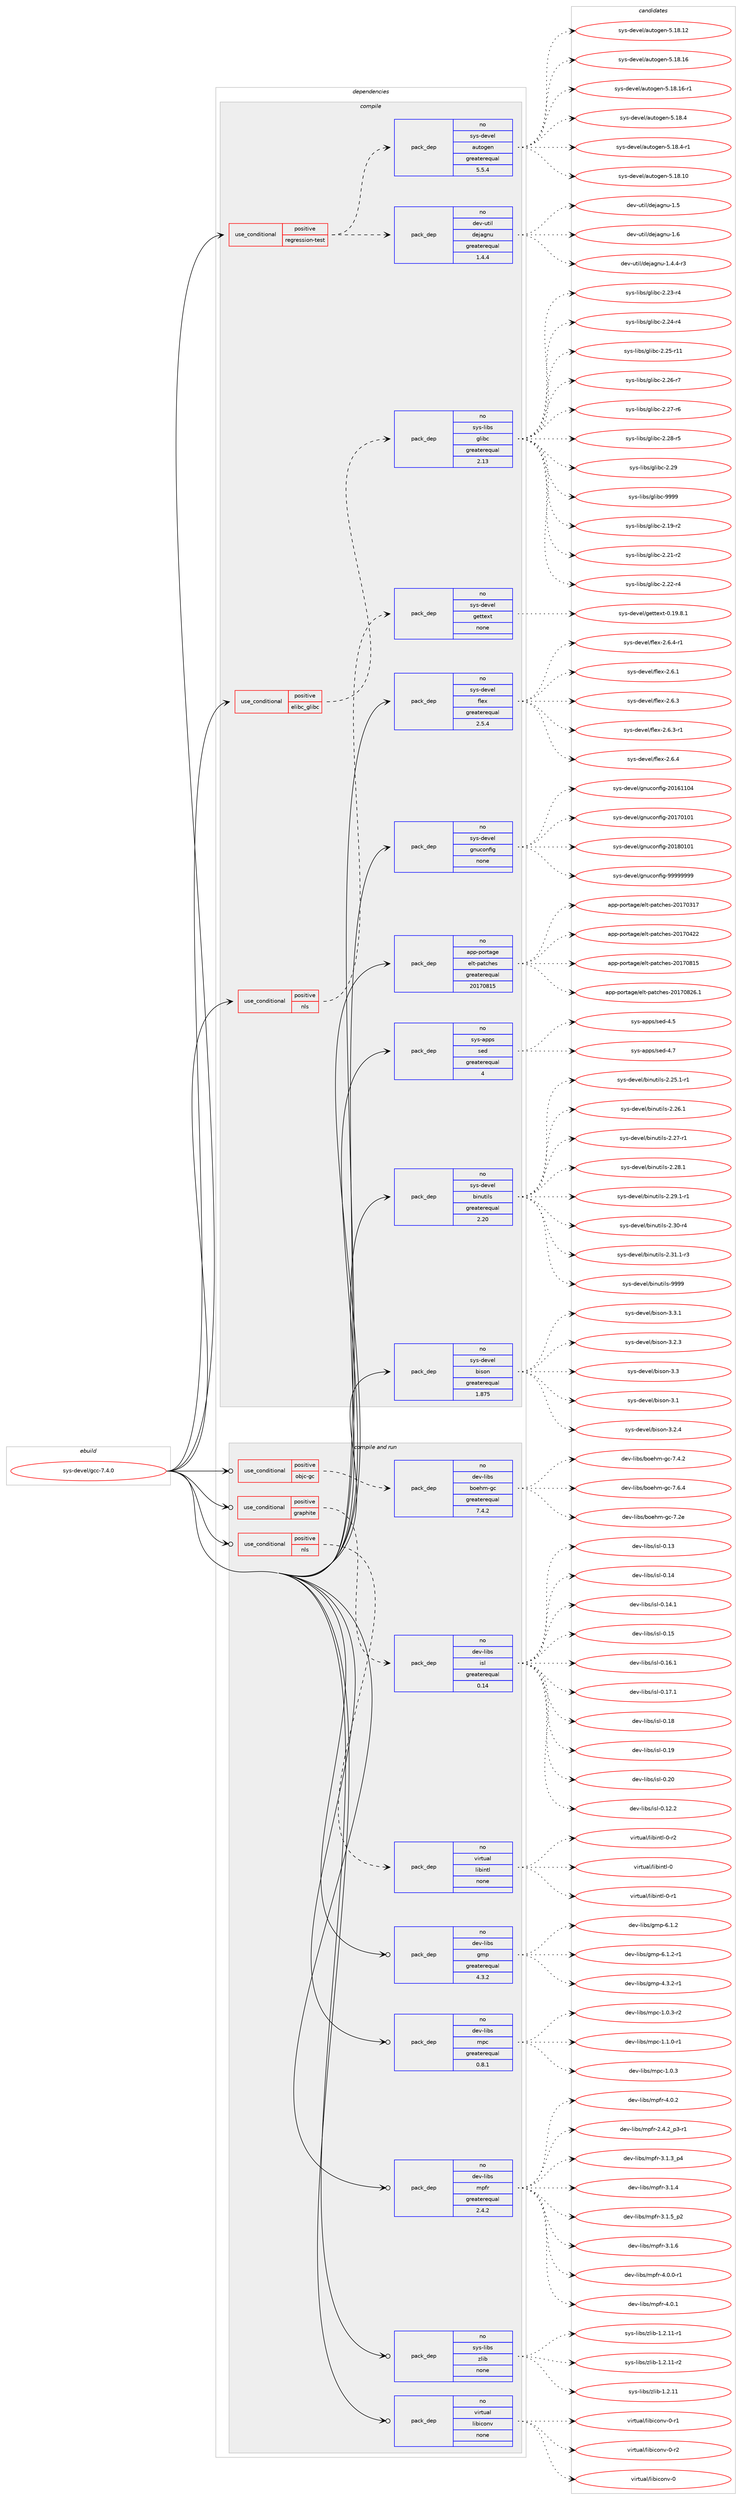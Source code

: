 digraph prolog {

# *************
# Graph options
# *************

newrank=true;
concentrate=true;
compound=true;
graph [rankdir=LR,fontname=Helvetica,fontsize=10,ranksep=1.5];#, ranksep=2.5, nodesep=0.2];
edge  [arrowhead=vee];
node  [fontname=Helvetica,fontsize=10];

# **********
# The ebuild
# **********

subgraph cluster_leftcol {
color=gray;
rank=same;
label=<<i>ebuild</i>>;
id [label="sys-devel/gcc-7.4.0", color=red, width=4, href="../sys-devel/gcc-7.4.0.svg"];
}

# ****************
# The dependencies
# ****************

subgraph cluster_midcol {
color=gray;
label=<<i>dependencies</i>>;
subgraph cluster_compile {
fillcolor="#eeeeee";
style=filled;
label=<<i>compile</i>>;
subgraph cond1054 {
dependency6792 [label=<<TABLE BORDER="0" CELLBORDER="1" CELLSPACING="0" CELLPADDING="4"><TR><TD ROWSPAN="3" CELLPADDING="10">use_conditional</TD></TR><TR><TD>positive</TD></TR><TR><TD>elibc_glibc</TD></TR></TABLE>>, shape=none, color=red];
subgraph pack5585 {
dependency6793 [label=<<TABLE BORDER="0" CELLBORDER="1" CELLSPACING="0" CELLPADDING="4" WIDTH="220"><TR><TD ROWSPAN="6" CELLPADDING="30">pack_dep</TD></TR><TR><TD WIDTH="110">no</TD></TR><TR><TD>sys-libs</TD></TR><TR><TD>glibc</TD></TR><TR><TD>greaterequal</TD></TR><TR><TD>2.13</TD></TR></TABLE>>, shape=none, color=blue];
}
dependency6792:e -> dependency6793:w [weight=20,style="dashed",arrowhead="vee"];
}
id:e -> dependency6792:w [weight=20,style="solid",arrowhead="vee"];
subgraph cond1055 {
dependency6794 [label=<<TABLE BORDER="0" CELLBORDER="1" CELLSPACING="0" CELLPADDING="4"><TR><TD ROWSPAN="3" CELLPADDING="10">use_conditional</TD></TR><TR><TD>positive</TD></TR><TR><TD>nls</TD></TR></TABLE>>, shape=none, color=red];
subgraph pack5586 {
dependency6795 [label=<<TABLE BORDER="0" CELLBORDER="1" CELLSPACING="0" CELLPADDING="4" WIDTH="220"><TR><TD ROWSPAN="6" CELLPADDING="30">pack_dep</TD></TR><TR><TD WIDTH="110">no</TD></TR><TR><TD>sys-devel</TD></TR><TR><TD>gettext</TD></TR><TR><TD>none</TD></TR><TR><TD></TD></TR></TABLE>>, shape=none, color=blue];
}
dependency6794:e -> dependency6795:w [weight=20,style="dashed",arrowhead="vee"];
}
id:e -> dependency6794:w [weight=20,style="solid",arrowhead="vee"];
subgraph cond1056 {
dependency6796 [label=<<TABLE BORDER="0" CELLBORDER="1" CELLSPACING="0" CELLPADDING="4"><TR><TD ROWSPAN="3" CELLPADDING="10">use_conditional</TD></TR><TR><TD>positive</TD></TR><TR><TD>regression-test</TD></TR></TABLE>>, shape=none, color=red];
subgraph pack5587 {
dependency6797 [label=<<TABLE BORDER="0" CELLBORDER="1" CELLSPACING="0" CELLPADDING="4" WIDTH="220"><TR><TD ROWSPAN="6" CELLPADDING="30">pack_dep</TD></TR><TR><TD WIDTH="110">no</TD></TR><TR><TD>dev-util</TD></TR><TR><TD>dejagnu</TD></TR><TR><TD>greaterequal</TD></TR><TR><TD>1.4.4</TD></TR></TABLE>>, shape=none, color=blue];
}
dependency6796:e -> dependency6797:w [weight=20,style="dashed",arrowhead="vee"];
subgraph pack5588 {
dependency6798 [label=<<TABLE BORDER="0" CELLBORDER="1" CELLSPACING="0" CELLPADDING="4" WIDTH="220"><TR><TD ROWSPAN="6" CELLPADDING="30">pack_dep</TD></TR><TR><TD WIDTH="110">no</TD></TR><TR><TD>sys-devel</TD></TR><TR><TD>autogen</TD></TR><TR><TD>greaterequal</TD></TR><TR><TD>5.5.4</TD></TR></TABLE>>, shape=none, color=blue];
}
dependency6796:e -> dependency6798:w [weight=20,style="dashed",arrowhead="vee"];
}
id:e -> dependency6796:w [weight=20,style="solid",arrowhead="vee"];
subgraph pack5589 {
dependency6799 [label=<<TABLE BORDER="0" CELLBORDER="1" CELLSPACING="0" CELLPADDING="4" WIDTH="220"><TR><TD ROWSPAN="6" CELLPADDING="30">pack_dep</TD></TR><TR><TD WIDTH="110">no</TD></TR><TR><TD>app-portage</TD></TR><TR><TD>elt-patches</TD></TR><TR><TD>greaterequal</TD></TR><TR><TD>20170815</TD></TR></TABLE>>, shape=none, color=blue];
}
id:e -> dependency6799:w [weight=20,style="solid",arrowhead="vee"];
subgraph pack5590 {
dependency6800 [label=<<TABLE BORDER="0" CELLBORDER="1" CELLSPACING="0" CELLPADDING="4" WIDTH="220"><TR><TD ROWSPAN="6" CELLPADDING="30">pack_dep</TD></TR><TR><TD WIDTH="110">no</TD></TR><TR><TD>sys-apps</TD></TR><TR><TD>sed</TD></TR><TR><TD>greaterequal</TD></TR><TR><TD>4</TD></TR></TABLE>>, shape=none, color=blue];
}
id:e -> dependency6800:w [weight=20,style="solid",arrowhead="vee"];
subgraph pack5591 {
dependency6801 [label=<<TABLE BORDER="0" CELLBORDER="1" CELLSPACING="0" CELLPADDING="4" WIDTH="220"><TR><TD ROWSPAN="6" CELLPADDING="30">pack_dep</TD></TR><TR><TD WIDTH="110">no</TD></TR><TR><TD>sys-devel</TD></TR><TR><TD>binutils</TD></TR><TR><TD>greaterequal</TD></TR><TR><TD>2.20</TD></TR></TABLE>>, shape=none, color=blue];
}
id:e -> dependency6801:w [weight=20,style="solid",arrowhead="vee"];
subgraph pack5592 {
dependency6802 [label=<<TABLE BORDER="0" CELLBORDER="1" CELLSPACING="0" CELLPADDING="4" WIDTH="220"><TR><TD ROWSPAN="6" CELLPADDING="30">pack_dep</TD></TR><TR><TD WIDTH="110">no</TD></TR><TR><TD>sys-devel</TD></TR><TR><TD>bison</TD></TR><TR><TD>greaterequal</TD></TR><TR><TD>1.875</TD></TR></TABLE>>, shape=none, color=blue];
}
id:e -> dependency6802:w [weight=20,style="solid",arrowhead="vee"];
subgraph pack5593 {
dependency6803 [label=<<TABLE BORDER="0" CELLBORDER="1" CELLSPACING="0" CELLPADDING="4" WIDTH="220"><TR><TD ROWSPAN="6" CELLPADDING="30">pack_dep</TD></TR><TR><TD WIDTH="110">no</TD></TR><TR><TD>sys-devel</TD></TR><TR><TD>flex</TD></TR><TR><TD>greaterequal</TD></TR><TR><TD>2.5.4</TD></TR></TABLE>>, shape=none, color=blue];
}
id:e -> dependency6803:w [weight=20,style="solid",arrowhead="vee"];
subgraph pack5594 {
dependency6804 [label=<<TABLE BORDER="0" CELLBORDER="1" CELLSPACING="0" CELLPADDING="4" WIDTH="220"><TR><TD ROWSPAN="6" CELLPADDING="30">pack_dep</TD></TR><TR><TD WIDTH="110">no</TD></TR><TR><TD>sys-devel</TD></TR><TR><TD>gnuconfig</TD></TR><TR><TD>none</TD></TR><TR><TD></TD></TR></TABLE>>, shape=none, color=blue];
}
id:e -> dependency6804:w [weight=20,style="solid",arrowhead="vee"];
}
subgraph cluster_compileandrun {
fillcolor="#eeeeee";
style=filled;
label=<<i>compile and run</i>>;
subgraph cond1057 {
dependency6805 [label=<<TABLE BORDER="0" CELLBORDER="1" CELLSPACING="0" CELLPADDING="4"><TR><TD ROWSPAN="3" CELLPADDING="10">use_conditional</TD></TR><TR><TD>positive</TD></TR><TR><TD>graphite</TD></TR></TABLE>>, shape=none, color=red];
subgraph pack5595 {
dependency6806 [label=<<TABLE BORDER="0" CELLBORDER="1" CELLSPACING="0" CELLPADDING="4" WIDTH="220"><TR><TD ROWSPAN="6" CELLPADDING="30">pack_dep</TD></TR><TR><TD WIDTH="110">no</TD></TR><TR><TD>dev-libs</TD></TR><TR><TD>isl</TD></TR><TR><TD>greaterequal</TD></TR><TR><TD>0.14</TD></TR></TABLE>>, shape=none, color=blue];
}
dependency6805:e -> dependency6806:w [weight=20,style="dashed",arrowhead="vee"];
}
id:e -> dependency6805:w [weight=20,style="solid",arrowhead="odotvee"];
subgraph cond1058 {
dependency6807 [label=<<TABLE BORDER="0" CELLBORDER="1" CELLSPACING="0" CELLPADDING="4"><TR><TD ROWSPAN="3" CELLPADDING="10">use_conditional</TD></TR><TR><TD>positive</TD></TR><TR><TD>nls</TD></TR></TABLE>>, shape=none, color=red];
subgraph pack5596 {
dependency6808 [label=<<TABLE BORDER="0" CELLBORDER="1" CELLSPACING="0" CELLPADDING="4" WIDTH="220"><TR><TD ROWSPAN="6" CELLPADDING="30">pack_dep</TD></TR><TR><TD WIDTH="110">no</TD></TR><TR><TD>virtual</TD></TR><TR><TD>libintl</TD></TR><TR><TD>none</TD></TR><TR><TD></TD></TR></TABLE>>, shape=none, color=blue];
}
dependency6807:e -> dependency6808:w [weight=20,style="dashed",arrowhead="vee"];
}
id:e -> dependency6807:w [weight=20,style="solid",arrowhead="odotvee"];
subgraph cond1059 {
dependency6809 [label=<<TABLE BORDER="0" CELLBORDER="1" CELLSPACING="0" CELLPADDING="4"><TR><TD ROWSPAN="3" CELLPADDING="10">use_conditional</TD></TR><TR><TD>positive</TD></TR><TR><TD>objc-gc</TD></TR></TABLE>>, shape=none, color=red];
subgraph pack5597 {
dependency6810 [label=<<TABLE BORDER="0" CELLBORDER="1" CELLSPACING="0" CELLPADDING="4" WIDTH="220"><TR><TD ROWSPAN="6" CELLPADDING="30">pack_dep</TD></TR><TR><TD WIDTH="110">no</TD></TR><TR><TD>dev-libs</TD></TR><TR><TD>boehm-gc</TD></TR><TR><TD>greaterequal</TD></TR><TR><TD>7.4.2</TD></TR></TABLE>>, shape=none, color=blue];
}
dependency6809:e -> dependency6810:w [weight=20,style="dashed",arrowhead="vee"];
}
id:e -> dependency6809:w [weight=20,style="solid",arrowhead="odotvee"];
subgraph pack5598 {
dependency6811 [label=<<TABLE BORDER="0" CELLBORDER="1" CELLSPACING="0" CELLPADDING="4" WIDTH="220"><TR><TD ROWSPAN="6" CELLPADDING="30">pack_dep</TD></TR><TR><TD WIDTH="110">no</TD></TR><TR><TD>dev-libs</TD></TR><TR><TD>gmp</TD></TR><TR><TD>greaterequal</TD></TR><TR><TD>4.3.2</TD></TR></TABLE>>, shape=none, color=blue];
}
id:e -> dependency6811:w [weight=20,style="solid",arrowhead="odotvee"];
subgraph pack5599 {
dependency6812 [label=<<TABLE BORDER="0" CELLBORDER="1" CELLSPACING="0" CELLPADDING="4" WIDTH="220"><TR><TD ROWSPAN="6" CELLPADDING="30">pack_dep</TD></TR><TR><TD WIDTH="110">no</TD></TR><TR><TD>dev-libs</TD></TR><TR><TD>mpc</TD></TR><TR><TD>greaterequal</TD></TR><TR><TD>0.8.1</TD></TR></TABLE>>, shape=none, color=blue];
}
id:e -> dependency6812:w [weight=20,style="solid",arrowhead="odotvee"];
subgraph pack5600 {
dependency6813 [label=<<TABLE BORDER="0" CELLBORDER="1" CELLSPACING="0" CELLPADDING="4" WIDTH="220"><TR><TD ROWSPAN="6" CELLPADDING="30">pack_dep</TD></TR><TR><TD WIDTH="110">no</TD></TR><TR><TD>dev-libs</TD></TR><TR><TD>mpfr</TD></TR><TR><TD>greaterequal</TD></TR><TR><TD>2.4.2</TD></TR></TABLE>>, shape=none, color=blue];
}
id:e -> dependency6813:w [weight=20,style="solid",arrowhead="odotvee"];
subgraph pack5601 {
dependency6814 [label=<<TABLE BORDER="0" CELLBORDER="1" CELLSPACING="0" CELLPADDING="4" WIDTH="220"><TR><TD ROWSPAN="6" CELLPADDING="30">pack_dep</TD></TR><TR><TD WIDTH="110">no</TD></TR><TR><TD>sys-libs</TD></TR><TR><TD>zlib</TD></TR><TR><TD>none</TD></TR><TR><TD></TD></TR></TABLE>>, shape=none, color=blue];
}
id:e -> dependency6814:w [weight=20,style="solid",arrowhead="odotvee"];
subgraph pack5602 {
dependency6815 [label=<<TABLE BORDER="0" CELLBORDER="1" CELLSPACING="0" CELLPADDING="4" WIDTH="220"><TR><TD ROWSPAN="6" CELLPADDING="30">pack_dep</TD></TR><TR><TD WIDTH="110">no</TD></TR><TR><TD>virtual</TD></TR><TR><TD>libiconv</TD></TR><TR><TD>none</TD></TR><TR><TD></TD></TR></TABLE>>, shape=none, color=blue];
}
id:e -> dependency6815:w [weight=20,style="solid",arrowhead="odotvee"];
}
subgraph cluster_run {
fillcolor="#eeeeee";
style=filled;
label=<<i>run</i>>;
}
}

# **************
# The candidates
# **************

subgraph cluster_choices {
rank=same;
color=gray;
label=<<i>candidates</i>>;

subgraph choice5585 {
color=black;
nodesep=1;
choice115121115451081059811547103108105989945504649574511450 [label="sys-libs/glibc-2.19-r2", color=red, width=4,href="../sys-libs/glibc-2.19-r2.svg"];
choice115121115451081059811547103108105989945504650494511450 [label="sys-libs/glibc-2.21-r2", color=red, width=4,href="../sys-libs/glibc-2.21-r2.svg"];
choice115121115451081059811547103108105989945504650504511452 [label="sys-libs/glibc-2.22-r4", color=red, width=4,href="../sys-libs/glibc-2.22-r4.svg"];
choice115121115451081059811547103108105989945504650514511452 [label="sys-libs/glibc-2.23-r4", color=red, width=4,href="../sys-libs/glibc-2.23-r4.svg"];
choice115121115451081059811547103108105989945504650524511452 [label="sys-libs/glibc-2.24-r4", color=red, width=4,href="../sys-libs/glibc-2.24-r4.svg"];
choice11512111545108105981154710310810598994550465053451144949 [label="sys-libs/glibc-2.25-r11", color=red, width=4,href="../sys-libs/glibc-2.25-r11.svg"];
choice115121115451081059811547103108105989945504650544511455 [label="sys-libs/glibc-2.26-r7", color=red, width=4,href="../sys-libs/glibc-2.26-r7.svg"];
choice115121115451081059811547103108105989945504650554511454 [label="sys-libs/glibc-2.27-r6", color=red, width=4,href="../sys-libs/glibc-2.27-r6.svg"];
choice115121115451081059811547103108105989945504650564511453 [label="sys-libs/glibc-2.28-r5", color=red, width=4,href="../sys-libs/glibc-2.28-r5.svg"];
choice11512111545108105981154710310810598994550465057 [label="sys-libs/glibc-2.29", color=red, width=4,href="../sys-libs/glibc-2.29.svg"];
choice11512111545108105981154710310810598994557575757 [label="sys-libs/glibc-9999", color=red, width=4,href="../sys-libs/glibc-9999.svg"];
dependency6793:e -> choice115121115451081059811547103108105989945504649574511450:w [style=dotted,weight="100"];
dependency6793:e -> choice115121115451081059811547103108105989945504650494511450:w [style=dotted,weight="100"];
dependency6793:e -> choice115121115451081059811547103108105989945504650504511452:w [style=dotted,weight="100"];
dependency6793:e -> choice115121115451081059811547103108105989945504650514511452:w [style=dotted,weight="100"];
dependency6793:e -> choice115121115451081059811547103108105989945504650524511452:w [style=dotted,weight="100"];
dependency6793:e -> choice11512111545108105981154710310810598994550465053451144949:w [style=dotted,weight="100"];
dependency6793:e -> choice115121115451081059811547103108105989945504650544511455:w [style=dotted,weight="100"];
dependency6793:e -> choice115121115451081059811547103108105989945504650554511454:w [style=dotted,weight="100"];
dependency6793:e -> choice115121115451081059811547103108105989945504650564511453:w [style=dotted,weight="100"];
dependency6793:e -> choice11512111545108105981154710310810598994550465057:w [style=dotted,weight="100"];
dependency6793:e -> choice11512111545108105981154710310810598994557575757:w [style=dotted,weight="100"];
}
subgraph choice5586 {
color=black;
nodesep=1;
choice1151211154510010111810110847103101116116101120116454846495746564649 [label="sys-devel/gettext-0.19.8.1", color=red, width=4,href="../sys-devel/gettext-0.19.8.1.svg"];
dependency6795:e -> choice1151211154510010111810110847103101116116101120116454846495746564649:w [style=dotted,weight="100"];
}
subgraph choice5587 {
color=black;
nodesep=1;
choice1001011184511711610510847100101106971031101174549465246524511451 [label="dev-util/dejagnu-1.4.4-r3", color=red, width=4,href="../dev-util/dejagnu-1.4.4-r3.svg"];
choice10010111845117116105108471001011069710311011745494653 [label="dev-util/dejagnu-1.5", color=red, width=4,href="../dev-util/dejagnu-1.5.svg"];
choice10010111845117116105108471001011069710311011745494654 [label="dev-util/dejagnu-1.6", color=red, width=4,href="../dev-util/dejagnu-1.6.svg"];
dependency6797:e -> choice1001011184511711610510847100101106971031101174549465246524511451:w [style=dotted,weight="100"];
dependency6797:e -> choice10010111845117116105108471001011069710311011745494653:w [style=dotted,weight="100"];
dependency6797:e -> choice10010111845117116105108471001011069710311011745494654:w [style=dotted,weight="100"];
}
subgraph choice5588 {
color=black;
nodesep=1;
choice1151211154510010111810110847971171161111031011104553464956464948 [label="sys-devel/autogen-5.18.10", color=red, width=4,href="../sys-devel/autogen-5.18.10.svg"];
choice1151211154510010111810110847971171161111031011104553464956464950 [label="sys-devel/autogen-5.18.12", color=red, width=4,href="../sys-devel/autogen-5.18.12.svg"];
choice1151211154510010111810110847971171161111031011104553464956464954 [label="sys-devel/autogen-5.18.16", color=red, width=4,href="../sys-devel/autogen-5.18.16.svg"];
choice11512111545100101118101108479711711611110310111045534649564649544511449 [label="sys-devel/autogen-5.18.16-r1", color=red, width=4,href="../sys-devel/autogen-5.18.16-r1.svg"];
choice11512111545100101118101108479711711611110310111045534649564652 [label="sys-devel/autogen-5.18.4", color=red, width=4,href="../sys-devel/autogen-5.18.4.svg"];
choice115121115451001011181011084797117116111103101110455346495646524511449 [label="sys-devel/autogen-5.18.4-r1", color=red, width=4,href="../sys-devel/autogen-5.18.4-r1.svg"];
dependency6798:e -> choice1151211154510010111810110847971171161111031011104553464956464948:w [style=dotted,weight="100"];
dependency6798:e -> choice1151211154510010111810110847971171161111031011104553464956464950:w [style=dotted,weight="100"];
dependency6798:e -> choice1151211154510010111810110847971171161111031011104553464956464954:w [style=dotted,weight="100"];
dependency6798:e -> choice11512111545100101118101108479711711611110310111045534649564649544511449:w [style=dotted,weight="100"];
dependency6798:e -> choice11512111545100101118101108479711711611110310111045534649564652:w [style=dotted,weight="100"];
dependency6798:e -> choice115121115451001011181011084797117116111103101110455346495646524511449:w [style=dotted,weight="100"];
}
subgraph choice5589 {
color=black;
nodesep=1;
choice97112112451121111141169710310147101108116451129711699104101115455048495548514955 [label="app-portage/elt-patches-20170317", color=red, width=4,href="../app-portage/elt-patches-20170317.svg"];
choice97112112451121111141169710310147101108116451129711699104101115455048495548525050 [label="app-portage/elt-patches-20170422", color=red, width=4,href="../app-portage/elt-patches-20170422.svg"];
choice97112112451121111141169710310147101108116451129711699104101115455048495548564953 [label="app-portage/elt-patches-20170815", color=red, width=4,href="../app-portage/elt-patches-20170815.svg"];
choice971121124511211111411697103101471011081164511297116991041011154550484955485650544649 [label="app-portage/elt-patches-20170826.1", color=red, width=4,href="../app-portage/elt-patches-20170826.1.svg"];
dependency6799:e -> choice97112112451121111141169710310147101108116451129711699104101115455048495548514955:w [style=dotted,weight="100"];
dependency6799:e -> choice97112112451121111141169710310147101108116451129711699104101115455048495548525050:w [style=dotted,weight="100"];
dependency6799:e -> choice97112112451121111141169710310147101108116451129711699104101115455048495548564953:w [style=dotted,weight="100"];
dependency6799:e -> choice971121124511211111411697103101471011081164511297116991041011154550484955485650544649:w [style=dotted,weight="100"];
}
subgraph choice5590 {
color=black;
nodesep=1;
choice11512111545971121121154711510110045524653 [label="sys-apps/sed-4.5", color=red, width=4,href="../sys-apps/sed-4.5.svg"];
choice11512111545971121121154711510110045524655 [label="sys-apps/sed-4.7", color=red, width=4,href="../sys-apps/sed-4.7.svg"];
dependency6800:e -> choice11512111545971121121154711510110045524653:w [style=dotted,weight="100"];
dependency6800:e -> choice11512111545971121121154711510110045524655:w [style=dotted,weight="100"];
}
subgraph choice5591 {
color=black;
nodesep=1;
choice115121115451001011181011084798105110117116105108115455046505346494511449 [label="sys-devel/binutils-2.25.1-r1", color=red, width=4,href="../sys-devel/binutils-2.25.1-r1.svg"];
choice11512111545100101118101108479810511011711610510811545504650544649 [label="sys-devel/binutils-2.26.1", color=red, width=4,href="../sys-devel/binutils-2.26.1.svg"];
choice11512111545100101118101108479810511011711610510811545504650554511449 [label="sys-devel/binutils-2.27-r1", color=red, width=4,href="../sys-devel/binutils-2.27-r1.svg"];
choice11512111545100101118101108479810511011711610510811545504650564649 [label="sys-devel/binutils-2.28.1", color=red, width=4,href="../sys-devel/binutils-2.28.1.svg"];
choice115121115451001011181011084798105110117116105108115455046505746494511449 [label="sys-devel/binutils-2.29.1-r1", color=red, width=4,href="../sys-devel/binutils-2.29.1-r1.svg"];
choice11512111545100101118101108479810511011711610510811545504651484511452 [label="sys-devel/binutils-2.30-r4", color=red, width=4,href="../sys-devel/binutils-2.30-r4.svg"];
choice115121115451001011181011084798105110117116105108115455046514946494511451 [label="sys-devel/binutils-2.31.1-r3", color=red, width=4,href="../sys-devel/binutils-2.31.1-r3.svg"];
choice1151211154510010111810110847981051101171161051081154557575757 [label="sys-devel/binutils-9999", color=red, width=4,href="../sys-devel/binutils-9999.svg"];
dependency6801:e -> choice115121115451001011181011084798105110117116105108115455046505346494511449:w [style=dotted,weight="100"];
dependency6801:e -> choice11512111545100101118101108479810511011711610510811545504650544649:w [style=dotted,weight="100"];
dependency6801:e -> choice11512111545100101118101108479810511011711610510811545504650554511449:w [style=dotted,weight="100"];
dependency6801:e -> choice11512111545100101118101108479810511011711610510811545504650564649:w [style=dotted,weight="100"];
dependency6801:e -> choice115121115451001011181011084798105110117116105108115455046505746494511449:w [style=dotted,weight="100"];
dependency6801:e -> choice11512111545100101118101108479810511011711610510811545504651484511452:w [style=dotted,weight="100"];
dependency6801:e -> choice115121115451001011181011084798105110117116105108115455046514946494511451:w [style=dotted,weight="100"];
dependency6801:e -> choice1151211154510010111810110847981051101171161051081154557575757:w [style=dotted,weight="100"];
}
subgraph choice5592 {
color=black;
nodesep=1;
choice115121115451001011181011084798105115111110455146504651 [label="sys-devel/bison-3.2.3", color=red, width=4,href="../sys-devel/bison-3.2.3.svg"];
choice11512111545100101118101108479810511511111045514651 [label="sys-devel/bison-3.3", color=red, width=4,href="../sys-devel/bison-3.3.svg"];
choice11512111545100101118101108479810511511111045514649 [label="sys-devel/bison-3.1", color=red, width=4,href="../sys-devel/bison-3.1.svg"];
choice115121115451001011181011084798105115111110455146504652 [label="sys-devel/bison-3.2.4", color=red, width=4,href="../sys-devel/bison-3.2.4.svg"];
choice115121115451001011181011084798105115111110455146514649 [label="sys-devel/bison-3.3.1", color=red, width=4,href="../sys-devel/bison-3.3.1.svg"];
dependency6802:e -> choice115121115451001011181011084798105115111110455146504651:w [style=dotted,weight="100"];
dependency6802:e -> choice11512111545100101118101108479810511511111045514651:w [style=dotted,weight="100"];
dependency6802:e -> choice11512111545100101118101108479810511511111045514649:w [style=dotted,weight="100"];
dependency6802:e -> choice115121115451001011181011084798105115111110455146504652:w [style=dotted,weight="100"];
dependency6802:e -> choice115121115451001011181011084798105115111110455146514649:w [style=dotted,weight="100"];
}
subgraph choice5593 {
color=black;
nodesep=1;
choice1151211154510010111810110847102108101120455046544649 [label="sys-devel/flex-2.6.1", color=red, width=4,href="../sys-devel/flex-2.6.1.svg"];
choice1151211154510010111810110847102108101120455046544651 [label="sys-devel/flex-2.6.3", color=red, width=4,href="../sys-devel/flex-2.6.3.svg"];
choice11512111545100101118101108471021081011204550465446514511449 [label="sys-devel/flex-2.6.3-r1", color=red, width=4,href="../sys-devel/flex-2.6.3-r1.svg"];
choice1151211154510010111810110847102108101120455046544652 [label="sys-devel/flex-2.6.4", color=red, width=4,href="../sys-devel/flex-2.6.4.svg"];
choice11512111545100101118101108471021081011204550465446524511449 [label="sys-devel/flex-2.6.4-r1", color=red, width=4,href="../sys-devel/flex-2.6.4-r1.svg"];
dependency6803:e -> choice1151211154510010111810110847102108101120455046544649:w [style=dotted,weight="100"];
dependency6803:e -> choice1151211154510010111810110847102108101120455046544651:w [style=dotted,weight="100"];
dependency6803:e -> choice11512111545100101118101108471021081011204550465446514511449:w [style=dotted,weight="100"];
dependency6803:e -> choice1151211154510010111810110847102108101120455046544652:w [style=dotted,weight="100"];
dependency6803:e -> choice11512111545100101118101108471021081011204550465446524511449:w [style=dotted,weight="100"];
}
subgraph choice5594 {
color=black;
nodesep=1;
choice115121115451001011181011084710311011799111110102105103455048495449494852 [label="sys-devel/gnuconfig-20161104", color=red, width=4,href="../sys-devel/gnuconfig-20161104.svg"];
choice115121115451001011181011084710311011799111110102105103455048495548494849 [label="sys-devel/gnuconfig-20170101", color=red, width=4,href="../sys-devel/gnuconfig-20170101.svg"];
choice115121115451001011181011084710311011799111110102105103455048495648494849 [label="sys-devel/gnuconfig-20180101", color=red, width=4,href="../sys-devel/gnuconfig-20180101.svg"];
choice115121115451001011181011084710311011799111110102105103455757575757575757 [label="sys-devel/gnuconfig-99999999", color=red, width=4,href="../sys-devel/gnuconfig-99999999.svg"];
dependency6804:e -> choice115121115451001011181011084710311011799111110102105103455048495449494852:w [style=dotted,weight="100"];
dependency6804:e -> choice115121115451001011181011084710311011799111110102105103455048495548494849:w [style=dotted,weight="100"];
dependency6804:e -> choice115121115451001011181011084710311011799111110102105103455048495648494849:w [style=dotted,weight="100"];
dependency6804:e -> choice115121115451001011181011084710311011799111110102105103455757575757575757:w [style=dotted,weight="100"];
}
subgraph choice5595 {
color=black;
nodesep=1;
choice10010111845108105981154710511510845484649504650 [label="dev-libs/isl-0.12.2", color=red, width=4,href="../dev-libs/isl-0.12.2.svg"];
choice1001011184510810598115471051151084548464951 [label="dev-libs/isl-0.13", color=red, width=4,href="../dev-libs/isl-0.13.svg"];
choice1001011184510810598115471051151084548464952 [label="dev-libs/isl-0.14", color=red, width=4,href="../dev-libs/isl-0.14.svg"];
choice10010111845108105981154710511510845484649524649 [label="dev-libs/isl-0.14.1", color=red, width=4,href="../dev-libs/isl-0.14.1.svg"];
choice1001011184510810598115471051151084548464953 [label="dev-libs/isl-0.15", color=red, width=4,href="../dev-libs/isl-0.15.svg"];
choice10010111845108105981154710511510845484649544649 [label="dev-libs/isl-0.16.1", color=red, width=4,href="../dev-libs/isl-0.16.1.svg"];
choice10010111845108105981154710511510845484649554649 [label="dev-libs/isl-0.17.1", color=red, width=4,href="../dev-libs/isl-0.17.1.svg"];
choice1001011184510810598115471051151084548464956 [label="dev-libs/isl-0.18", color=red, width=4,href="../dev-libs/isl-0.18.svg"];
choice1001011184510810598115471051151084548464957 [label="dev-libs/isl-0.19", color=red, width=4,href="../dev-libs/isl-0.19.svg"];
choice1001011184510810598115471051151084548465048 [label="dev-libs/isl-0.20", color=red, width=4,href="../dev-libs/isl-0.20.svg"];
dependency6806:e -> choice10010111845108105981154710511510845484649504650:w [style=dotted,weight="100"];
dependency6806:e -> choice1001011184510810598115471051151084548464951:w [style=dotted,weight="100"];
dependency6806:e -> choice1001011184510810598115471051151084548464952:w [style=dotted,weight="100"];
dependency6806:e -> choice10010111845108105981154710511510845484649524649:w [style=dotted,weight="100"];
dependency6806:e -> choice1001011184510810598115471051151084548464953:w [style=dotted,weight="100"];
dependency6806:e -> choice10010111845108105981154710511510845484649544649:w [style=dotted,weight="100"];
dependency6806:e -> choice10010111845108105981154710511510845484649554649:w [style=dotted,weight="100"];
dependency6806:e -> choice1001011184510810598115471051151084548464956:w [style=dotted,weight="100"];
dependency6806:e -> choice1001011184510810598115471051151084548464957:w [style=dotted,weight="100"];
dependency6806:e -> choice1001011184510810598115471051151084548465048:w [style=dotted,weight="100"];
}
subgraph choice5596 {
color=black;
nodesep=1;
choice1181051141161179710847108105981051101161084548 [label="virtual/libintl-0", color=red, width=4,href="../virtual/libintl-0.svg"];
choice11810511411611797108471081059810511011610845484511449 [label="virtual/libintl-0-r1", color=red, width=4,href="../virtual/libintl-0-r1.svg"];
choice11810511411611797108471081059810511011610845484511450 [label="virtual/libintl-0-r2", color=red, width=4,href="../virtual/libintl-0-r2.svg"];
dependency6808:e -> choice1181051141161179710847108105981051101161084548:w [style=dotted,weight="100"];
dependency6808:e -> choice11810511411611797108471081059810511011610845484511449:w [style=dotted,weight="100"];
dependency6808:e -> choice11810511411611797108471081059810511011610845484511450:w [style=dotted,weight="100"];
}
subgraph choice5597 {
color=black;
nodesep=1;
choice10010111845108105981154798111101104109451039945554650101 [label="dev-libs/boehm-gc-7.2e", color=red, width=4,href="../dev-libs/boehm-gc-7.2e.svg"];
choice100101118451081059811547981111011041094510399455546524650 [label="dev-libs/boehm-gc-7.4.2", color=red, width=4,href="../dev-libs/boehm-gc-7.4.2.svg"];
choice100101118451081059811547981111011041094510399455546544652 [label="dev-libs/boehm-gc-7.6.4", color=red, width=4,href="../dev-libs/boehm-gc-7.6.4.svg"];
dependency6810:e -> choice10010111845108105981154798111101104109451039945554650101:w [style=dotted,weight="100"];
dependency6810:e -> choice100101118451081059811547981111011041094510399455546524650:w [style=dotted,weight="100"];
dependency6810:e -> choice100101118451081059811547981111011041094510399455546544652:w [style=dotted,weight="100"];
}
subgraph choice5598 {
color=black;
nodesep=1;
choice1001011184510810598115471031091124552465146504511449 [label="dev-libs/gmp-4.3.2-r1", color=red, width=4,href="../dev-libs/gmp-4.3.2-r1.svg"];
choice100101118451081059811547103109112455446494650 [label="dev-libs/gmp-6.1.2", color=red, width=4,href="../dev-libs/gmp-6.1.2.svg"];
choice1001011184510810598115471031091124554464946504511449 [label="dev-libs/gmp-6.1.2-r1", color=red, width=4,href="../dev-libs/gmp-6.1.2-r1.svg"];
dependency6811:e -> choice1001011184510810598115471031091124552465146504511449:w [style=dotted,weight="100"];
dependency6811:e -> choice100101118451081059811547103109112455446494650:w [style=dotted,weight="100"];
dependency6811:e -> choice1001011184510810598115471031091124554464946504511449:w [style=dotted,weight="100"];
}
subgraph choice5599 {
color=black;
nodesep=1;
choice10010111845108105981154710911299454946484651 [label="dev-libs/mpc-1.0.3", color=red, width=4,href="../dev-libs/mpc-1.0.3.svg"];
choice100101118451081059811547109112994549464846514511450 [label="dev-libs/mpc-1.0.3-r2", color=red, width=4,href="../dev-libs/mpc-1.0.3-r2.svg"];
choice100101118451081059811547109112994549464946484511449 [label="dev-libs/mpc-1.1.0-r1", color=red, width=4,href="../dev-libs/mpc-1.1.0-r1.svg"];
dependency6812:e -> choice10010111845108105981154710911299454946484651:w [style=dotted,weight="100"];
dependency6812:e -> choice100101118451081059811547109112994549464846514511450:w [style=dotted,weight="100"];
dependency6812:e -> choice100101118451081059811547109112994549464946484511449:w [style=dotted,weight="100"];
}
subgraph choice5600 {
color=black;
nodesep=1;
choice10010111845108105981154710911210211445504652465095112514511449 [label="dev-libs/mpfr-2.4.2_p3-r1", color=red, width=4,href="../dev-libs/mpfr-2.4.2_p3-r1.svg"];
choice1001011184510810598115471091121021144551464946519511252 [label="dev-libs/mpfr-3.1.3_p4", color=red, width=4,href="../dev-libs/mpfr-3.1.3_p4.svg"];
choice100101118451081059811547109112102114455146494652 [label="dev-libs/mpfr-3.1.4", color=red, width=4,href="../dev-libs/mpfr-3.1.4.svg"];
choice1001011184510810598115471091121021144551464946539511250 [label="dev-libs/mpfr-3.1.5_p2", color=red, width=4,href="../dev-libs/mpfr-3.1.5_p2.svg"];
choice100101118451081059811547109112102114455146494654 [label="dev-libs/mpfr-3.1.6", color=red, width=4,href="../dev-libs/mpfr-3.1.6.svg"];
choice1001011184510810598115471091121021144552464846484511449 [label="dev-libs/mpfr-4.0.0-r1", color=red, width=4,href="../dev-libs/mpfr-4.0.0-r1.svg"];
choice100101118451081059811547109112102114455246484649 [label="dev-libs/mpfr-4.0.1", color=red, width=4,href="../dev-libs/mpfr-4.0.1.svg"];
choice100101118451081059811547109112102114455246484650 [label="dev-libs/mpfr-4.0.2", color=red, width=4,href="../dev-libs/mpfr-4.0.2.svg"];
dependency6813:e -> choice10010111845108105981154710911210211445504652465095112514511449:w [style=dotted,weight="100"];
dependency6813:e -> choice1001011184510810598115471091121021144551464946519511252:w [style=dotted,weight="100"];
dependency6813:e -> choice100101118451081059811547109112102114455146494652:w [style=dotted,weight="100"];
dependency6813:e -> choice1001011184510810598115471091121021144551464946539511250:w [style=dotted,weight="100"];
dependency6813:e -> choice100101118451081059811547109112102114455146494654:w [style=dotted,weight="100"];
dependency6813:e -> choice1001011184510810598115471091121021144552464846484511449:w [style=dotted,weight="100"];
dependency6813:e -> choice100101118451081059811547109112102114455246484649:w [style=dotted,weight="100"];
dependency6813:e -> choice100101118451081059811547109112102114455246484650:w [style=dotted,weight="100"];
}
subgraph choice5601 {
color=black;
nodesep=1;
choice1151211154510810598115471221081059845494650464949 [label="sys-libs/zlib-1.2.11", color=red, width=4,href="../sys-libs/zlib-1.2.11.svg"];
choice11512111545108105981154712210810598454946504649494511449 [label="sys-libs/zlib-1.2.11-r1", color=red, width=4,href="../sys-libs/zlib-1.2.11-r1.svg"];
choice11512111545108105981154712210810598454946504649494511450 [label="sys-libs/zlib-1.2.11-r2", color=red, width=4,href="../sys-libs/zlib-1.2.11-r2.svg"];
dependency6814:e -> choice1151211154510810598115471221081059845494650464949:w [style=dotted,weight="100"];
dependency6814:e -> choice11512111545108105981154712210810598454946504649494511449:w [style=dotted,weight="100"];
dependency6814:e -> choice11512111545108105981154712210810598454946504649494511450:w [style=dotted,weight="100"];
}
subgraph choice5602 {
color=black;
nodesep=1;
choice118105114116117971084710810598105991111101184548 [label="virtual/libiconv-0", color=red, width=4,href="../virtual/libiconv-0.svg"];
choice1181051141161179710847108105981059911111011845484511449 [label="virtual/libiconv-0-r1", color=red, width=4,href="../virtual/libiconv-0-r1.svg"];
choice1181051141161179710847108105981059911111011845484511450 [label="virtual/libiconv-0-r2", color=red, width=4,href="../virtual/libiconv-0-r2.svg"];
dependency6815:e -> choice118105114116117971084710810598105991111101184548:w [style=dotted,weight="100"];
dependency6815:e -> choice1181051141161179710847108105981059911111011845484511449:w [style=dotted,weight="100"];
dependency6815:e -> choice1181051141161179710847108105981059911111011845484511450:w [style=dotted,weight="100"];
}
}

}
